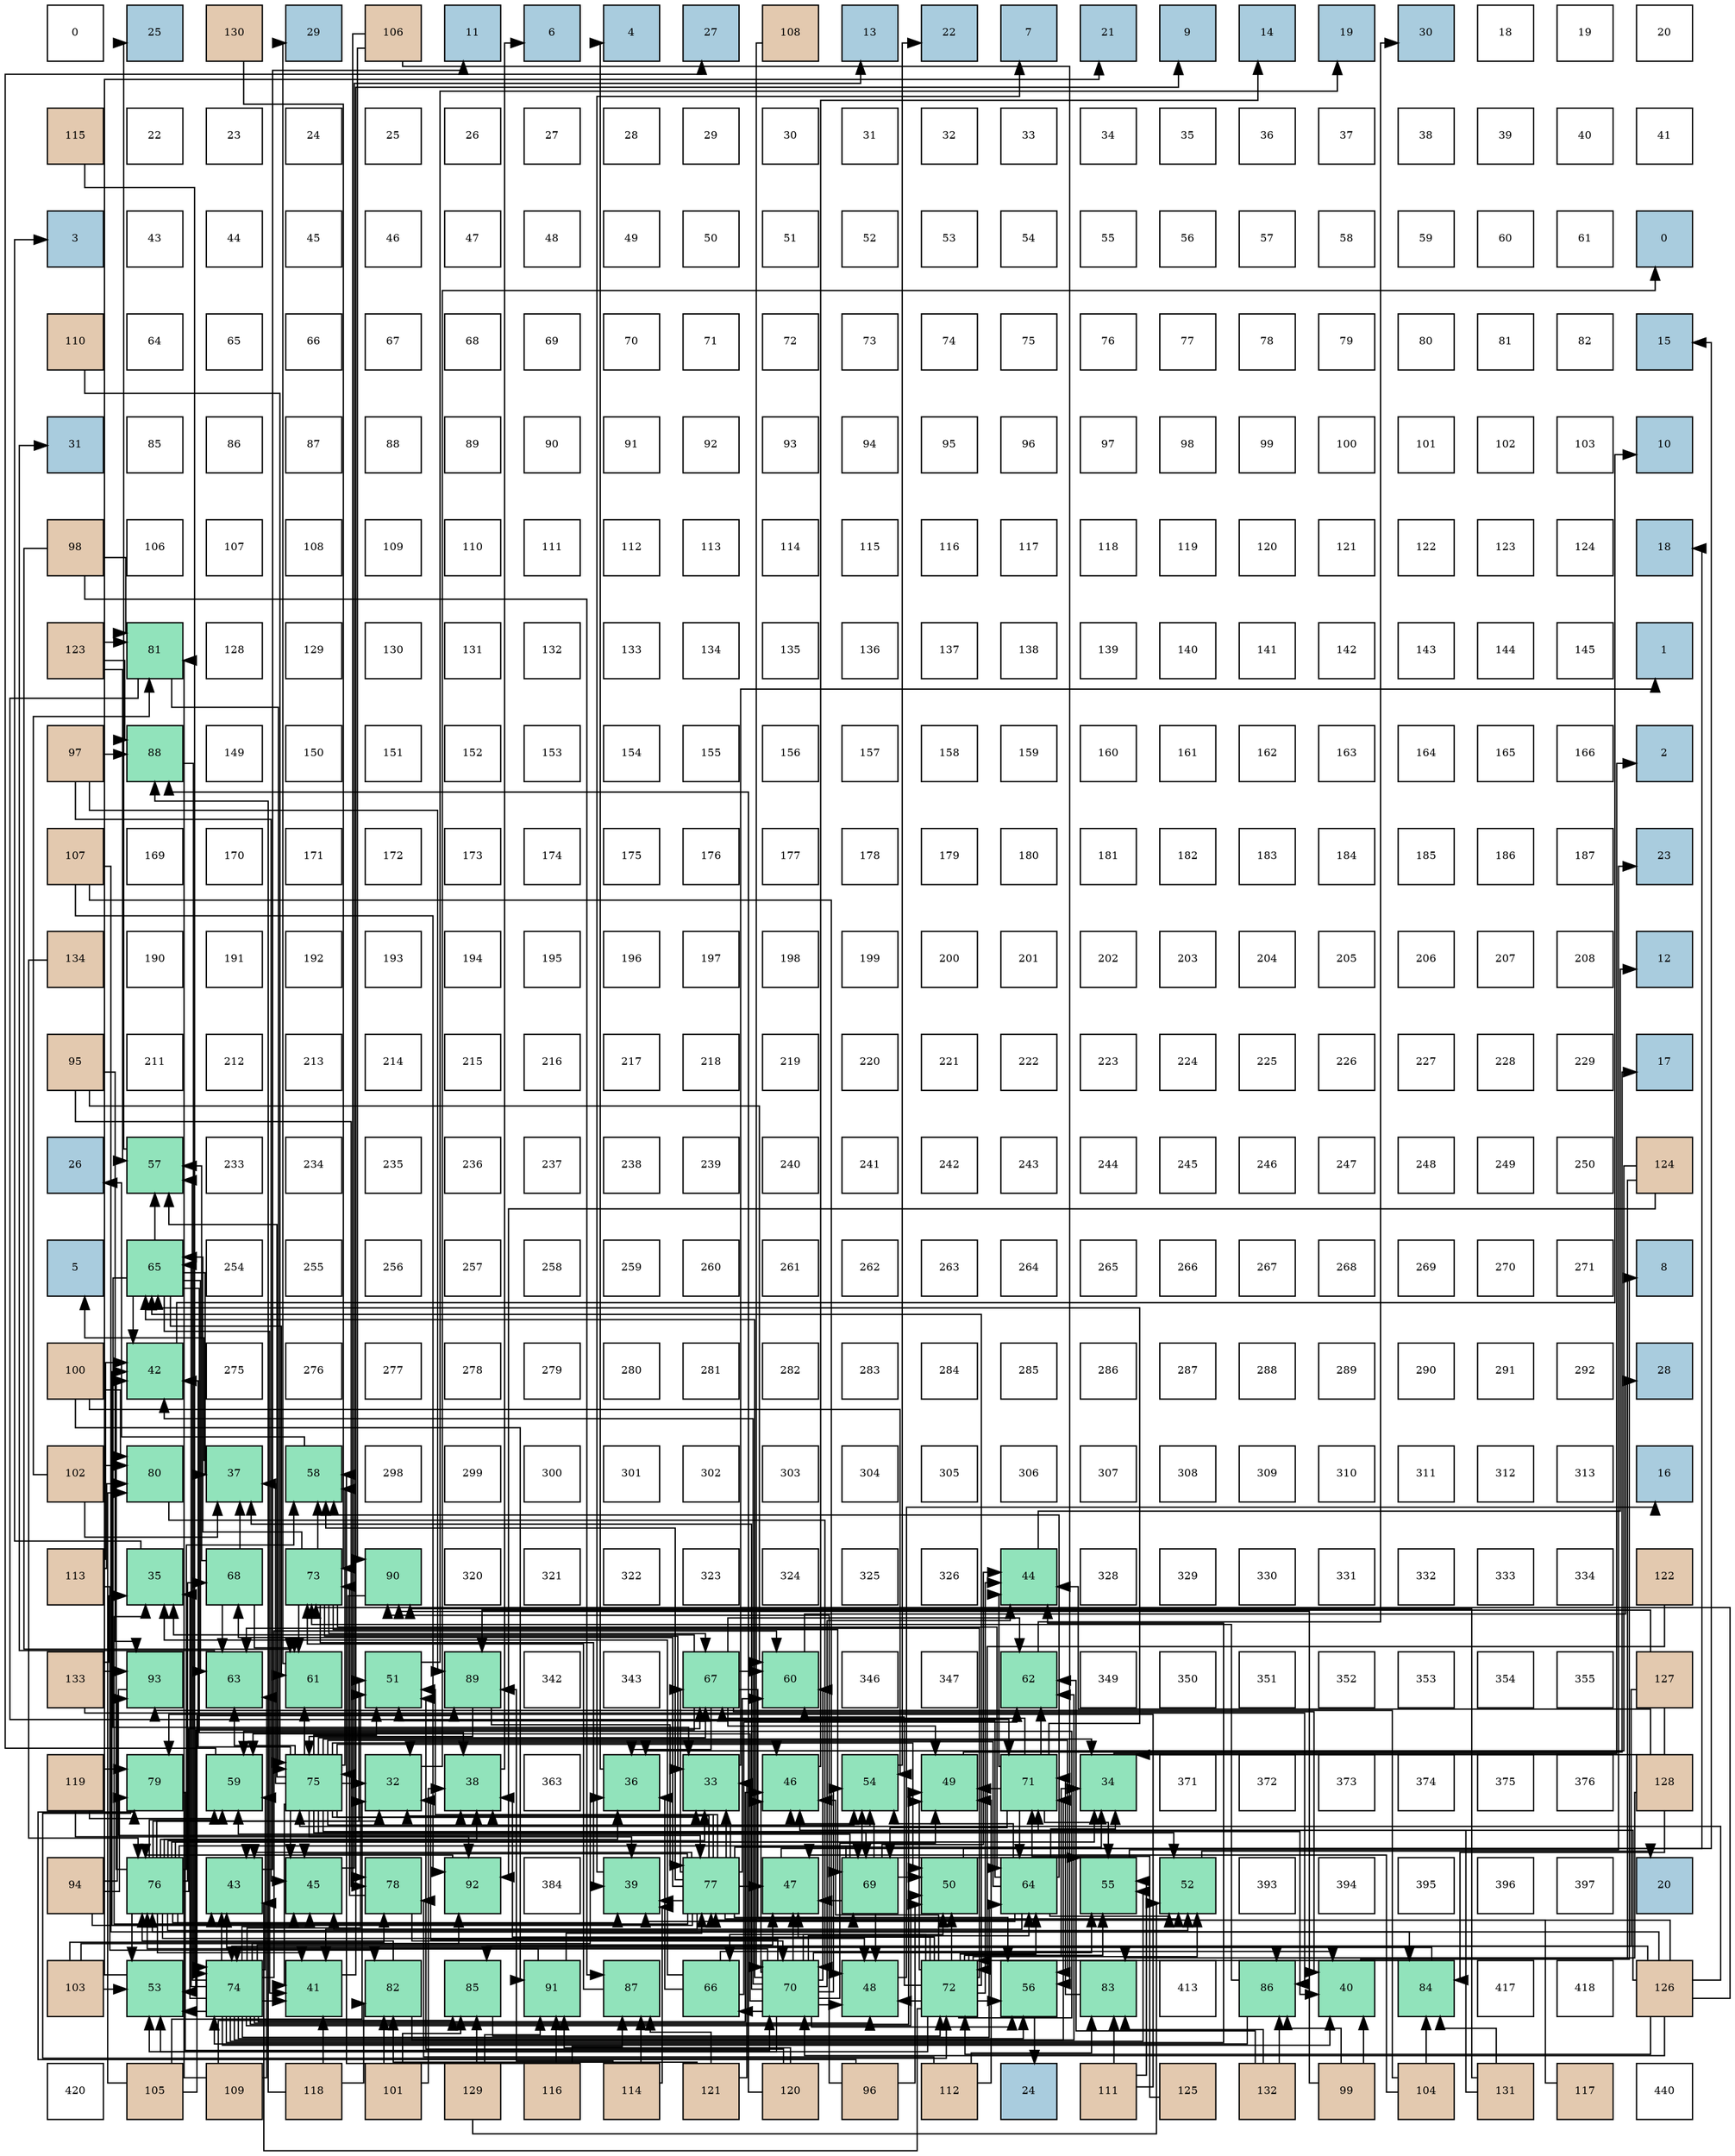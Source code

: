 digraph layout{
 rankdir=TB;
 splines=ortho;
 node [style=filled shape=square fixedsize=true width=0.6];
0[label="0", fontsize=8, fillcolor="#ffffff"];
1[label="25", fontsize=8, fillcolor="#a9ccde"];
2[label="130", fontsize=8, fillcolor="#e3c9af"];
3[label="29", fontsize=8, fillcolor="#a9ccde"];
4[label="106", fontsize=8, fillcolor="#e3c9af"];
5[label="11", fontsize=8, fillcolor="#a9ccde"];
6[label="6", fontsize=8, fillcolor="#a9ccde"];
7[label="4", fontsize=8, fillcolor="#a9ccde"];
8[label="27", fontsize=8, fillcolor="#a9ccde"];
9[label="108", fontsize=8, fillcolor="#e3c9af"];
10[label="13", fontsize=8, fillcolor="#a9ccde"];
11[label="22", fontsize=8, fillcolor="#a9ccde"];
12[label="7", fontsize=8, fillcolor="#a9ccde"];
13[label="21", fontsize=8, fillcolor="#a9ccde"];
14[label="9", fontsize=8, fillcolor="#a9ccde"];
15[label="14", fontsize=8, fillcolor="#a9ccde"];
16[label="19", fontsize=8, fillcolor="#a9ccde"];
17[label="30", fontsize=8, fillcolor="#a9ccde"];
18[label="18", fontsize=8, fillcolor="#ffffff"];
19[label="19", fontsize=8, fillcolor="#ffffff"];
20[label="20", fontsize=8, fillcolor="#ffffff"];
21[label="115", fontsize=8, fillcolor="#e3c9af"];
22[label="22", fontsize=8, fillcolor="#ffffff"];
23[label="23", fontsize=8, fillcolor="#ffffff"];
24[label="24", fontsize=8, fillcolor="#ffffff"];
25[label="25", fontsize=8, fillcolor="#ffffff"];
26[label="26", fontsize=8, fillcolor="#ffffff"];
27[label="27", fontsize=8, fillcolor="#ffffff"];
28[label="28", fontsize=8, fillcolor="#ffffff"];
29[label="29", fontsize=8, fillcolor="#ffffff"];
30[label="30", fontsize=8, fillcolor="#ffffff"];
31[label="31", fontsize=8, fillcolor="#ffffff"];
32[label="32", fontsize=8, fillcolor="#ffffff"];
33[label="33", fontsize=8, fillcolor="#ffffff"];
34[label="34", fontsize=8, fillcolor="#ffffff"];
35[label="35", fontsize=8, fillcolor="#ffffff"];
36[label="36", fontsize=8, fillcolor="#ffffff"];
37[label="37", fontsize=8, fillcolor="#ffffff"];
38[label="38", fontsize=8, fillcolor="#ffffff"];
39[label="39", fontsize=8, fillcolor="#ffffff"];
40[label="40", fontsize=8, fillcolor="#ffffff"];
41[label="41", fontsize=8, fillcolor="#ffffff"];
42[label="3", fontsize=8, fillcolor="#a9ccde"];
43[label="43", fontsize=8, fillcolor="#ffffff"];
44[label="44", fontsize=8, fillcolor="#ffffff"];
45[label="45", fontsize=8, fillcolor="#ffffff"];
46[label="46", fontsize=8, fillcolor="#ffffff"];
47[label="47", fontsize=8, fillcolor="#ffffff"];
48[label="48", fontsize=8, fillcolor="#ffffff"];
49[label="49", fontsize=8, fillcolor="#ffffff"];
50[label="50", fontsize=8, fillcolor="#ffffff"];
51[label="51", fontsize=8, fillcolor="#ffffff"];
52[label="52", fontsize=8, fillcolor="#ffffff"];
53[label="53", fontsize=8, fillcolor="#ffffff"];
54[label="54", fontsize=8, fillcolor="#ffffff"];
55[label="55", fontsize=8, fillcolor="#ffffff"];
56[label="56", fontsize=8, fillcolor="#ffffff"];
57[label="57", fontsize=8, fillcolor="#ffffff"];
58[label="58", fontsize=8, fillcolor="#ffffff"];
59[label="59", fontsize=8, fillcolor="#ffffff"];
60[label="60", fontsize=8, fillcolor="#ffffff"];
61[label="61", fontsize=8, fillcolor="#ffffff"];
62[label="0", fontsize=8, fillcolor="#a9ccde"];
63[label="110", fontsize=8, fillcolor="#e3c9af"];
64[label="64", fontsize=8, fillcolor="#ffffff"];
65[label="65", fontsize=8, fillcolor="#ffffff"];
66[label="66", fontsize=8, fillcolor="#ffffff"];
67[label="67", fontsize=8, fillcolor="#ffffff"];
68[label="68", fontsize=8, fillcolor="#ffffff"];
69[label="69", fontsize=8, fillcolor="#ffffff"];
70[label="70", fontsize=8, fillcolor="#ffffff"];
71[label="71", fontsize=8, fillcolor="#ffffff"];
72[label="72", fontsize=8, fillcolor="#ffffff"];
73[label="73", fontsize=8, fillcolor="#ffffff"];
74[label="74", fontsize=8, fillcolor="#ffffff"];
75[label="75", fontsize=8, fillcolor="#ffffff"];
76[label="76", fontsize=8, fillcolor="#ffffff"];
77[label="77", fontsize=8, fillcolor="#ffffff"];
78[label="78", fontsize=8, fillcolor="#ffffff"];
79[label="79", fontsize=8, fillcolor="#ffffff"];
80[label="80", fontsize=8, fillcolor="#ffffff"];
81[label="81", fontsize=8, fillcolor="#ffffff"];
82[label="82", fontsize=8, fillcolor="#ffffff"];
83[label="15", fontsize=8, fillcolor="#a9ccde"];
84[label="31", fontsize=8, fillcolor="#a9ccde"];
85[label="85", fontsize=8, fillcolor="#ffffff"];
86[label="86", fontsize=8, fillcolor="#ffffff"];
87[label="87", fontsize=8, fillcolor="#ffffff"];
88[label="88", fontsize=8, fillcolor="#ffffff"];
89[label="89", fontsize=8, fillcolor="#ffffff"];
90[label="90", fontsize=8, fillcolor="#ffffff"];
91[label="91", fontsize=8, fillcolor="#ffffff"];
92[label="92", fontsize=8, fillcolor="#ffffff"];
93[label="93", fontsize=8, fillcolor="#ffffff"];
94[label="94", fontsize=8, fillcolor="#ffffff"];
95[label="95", fontsize=8, fillcolor="#ffffff"];
96[label="96", fontsize=8, fillcolor="#ffffff"];
97[label="97", fontsize=8, fillcolor="#ffffff"];
98[label="98", fontsize=8, fillcolor="#ffffff"];
99[label="99", fontsize=8, fillcolor="#ffffff"];
100[label="100", fontsize=8, fillcolor="#ffffff"];
101[label="101", fontsize=8, fillcolor="#ffffff"];
102[label="102", fontsize=8, fillcolor="#ffffff"];
103[label="103", fontsize=8, fillcolor="#ffffff"];
104[label="10", fontsize=8, fillcolor="#a9ccde"];
105[label="98", fontsize=8, fillcolor="#e3c9af"];
106[label="106", fontsize=8, fillcolor="#ffffff"];
107[label="107", fontsize=8, fillcolor="#ffffff"];
108[label="108", fontsize=8, fillcolor="#ffffff"];
109[label="109", fontsize=8, fillcolor="#ffffff"];
110[label="110", fontsize=8, fillcolor="#ffffff"];
111[label="111", fontsize=8, fillcolor="#ffffff"];
112[label="112", fontsize=8, fillcolor="#ffffff"];
113[label="113", fontsize=8, fillcolor="#ffffff"];
114[label="114", fontsize=8, fillcolor="#ffffff"];
115[label="115", fontsize=8, fillcolor="#ffffff"];
116[label="116", fontsize=8, fillcolor="#ffffff"];
117[label="117", fontsize=8, fillcolor="#ffffff"];
118[label="118", fontsize=8, fillcolor="#ffffff"];
119[label="119", fontsize=8, fillcolor="#ffffff"];
120[label="120", fontsize=8, fillcolor="#ffffff"];
121[label="121", fontsize=8, fillcolor="#ffffff"];
122[label="122", fontsize=8, fillcolor="#ffffff"];
123[label="123", fontsize=8, fillcolor="#ffffff"];
124[label="124", fontsize=8, fillcolor="#ffffff"];
125[label="18", fontsize=8, fillcolor="#a9ccde"];
126[label="123", fontsize=8, fillcolor="#e3c9af"];
127[label="81", fontsize=8, fillcolor="#91e3bb"];
128[label="128", fontsize=8, fillcolor="#ffffff"];
129[label="129", fontsize=8, fillcolor="#ffffff"];
130[label="130", fontsize=8, fillcolor="#ffffff"];
131[label="131", fontsize=8, fillcolor="#ffffff"];
132[label="132", fontsize=8, fillcolor="#ffffff"];
133[label="133", fontsize=8, fillcolor="#ffffff"];
134[label="134", fontsize=8, fillcolor="#ffffff"];
135[label="135", fontsize=8, fillcolor="#ffffff"];
136[label="136", fontsize=8, fillcolor="#ffffff"];
137[label="137", fontsize=8, fillcolor="#ffffff"];
138[label="138", fontsize=8, fillcolor="#ffffff"];
139[label="139", fontsize=8, fillcolor="#ffffff"];
140[label="140", fontsize=8, fillcolor="#ffffff"];
141[label="141", fontsize=8, fillcolor="#ffffff"];
142[label="142", fontsize=8, fillcolor="#ffffff"];
143[label="143", fontsize=8, fillcolor="#ffffff"];
144[label="144", fontsize=8, fillcolor="#ffffff"];
145[label="145", fontsize=8, fillcolor="#ffffff"];
146[label="1", fontsize=8, fillcolor="#a9ccde"];
147[label="97", fontsize=8, fillcolor="#e3c9af"];
148[label="88", fontsize=8, fillcolor="#91e3bb"];
149[label="149", fontsize=8, fillcolor="#ffffff"];
150[label="150", fontsize=8, fillcolor="#ffffff"];
151[label="151", fontsize=8, fillcolor="#ffffff"];
152[label="152", fontsize=8, fillcolor="#ffffff"];
153[label="153", fontsize=8, fillcolor="#ffffff"];
154[label="154", fontsize=8, fillcolor="#ffffff"];
155[label="155", fontsize=8, fillcolor="#ffffff"];
156[label="156", fontsize=8, fillcolor="#ffffff"];
157[label="157", fontsize=8, fillcolor="#ffffff"];
158[label="158", fontsize=8, fillcolor="#ffffff"];
159[label="159", fontsize=8, fillcolor="#ffffff"];
160[label="160", fontsize=8, fillcolor="#ffffff"];
161[label="161", fontsize=8, fillcolor="#ffffff"];
162[label="162", fontsize=8, fillcolor="#ffffff"];
163[label="163", fontsize=8, fillcolor="#ffffff"];
164[label="164", fontsize=8, fillcolor="#ffffff"];
165[label="165", fontsize=8, fillcolor="#ffffff"];
166[label="166", fontsize=8, fillcolor="#ffffff"];
167[label="2", fontsize=8, fillcolor="#a9ccde"];
168[label="107", fontsize=8, fillcolor="#e3c9af"];
169[label="169", fontsize=8, fillcolor="#ffffff"];
170[label="170", fontsize=8, fillcolor="#ffffff"];
171[label="171", fontsize=8, fillcolor="#ffffff"];
172[label="172", fontsize=8, fillcolor="#ffffff"];
173[label="173", fontsize=8, fillcolor="#ffffff"];
174[label="174", fontsize=8, fillcolor="#ffffff"];
175[label="175", fontsize=8, fillcolor="#ffffff"];
176[label="176", fontsize=8, fillcolor="#ffffff"];
177[label="177", fontsize=8, fillcolor="#ffffff"];
178[label="178", fontsize=8, fillcolor="#ffffff"];
179[label="179", fontsize=8, fillcolor="#ffffff"];
180[label="180", fontsize=8, fillcolor="#ffffff"];
181[label="181", fontsize=8, fillcolor="#ffffff"];
182[label="182", fontsize=8, fillcolor="#ffffff"];
183[label="183", fontsize=8, fillcolor="#ffffff"];
184[label="184", fontsize=8, fillcolor="#ffffff"];
185[label="185", fontsize=8, fillcolor="#ffffff"];
186[label="186", fontsize=8, fillcolor="#ffffff"];
187[label="187", fontsize=8, fillcolor="#ffffff"];
188[label="23", fontsize=8, fillcolor="#a9ccde"];
189[label="134", fontsize=8, fillcolor="#e3c9af"];
190[label="190", fontsize=8, fillcolor="#ffffff"];
191[label="191", fontsize=8, fillcolor="#ffffff"];
192[label="192", fontsize=8, fillcolor="#ffffff"];
193[label="193", fontsize=8, fillcolor="#ffffff"];
194[label="194", fontsize=8, fillcolor="#ffffff"];
195[label="195", fontsize=8, fillcolor="#ffffff"];
196[label="196", fontsize=8, fillcolor="#ffffff"];
197[label="197", fontsize=8, fillcolor="#ffffff"];
198[label="198", fontsize=8, fillcolor="#ffffff"];
199[label="199", fontsize=8, fillcolor="#ffffff"];
200[label="200", fontsize=8, fillcolor="#ffffff"];
201[label="201", fontsize=8, fillcolor="#ffffff"];
202[label="202", fontsize=8, fillcolor="#ffffff"];
203[label="203", fontsize=8, fillcolor="#ffffff"];
204[label="204", fontsize=8, fillcolor="#ffffff"];
205[label="205", fontsize=8, fillcolor="#ffffff"];
206[label="206", fontsize=8, fillcolor="#ffffff"];
207[label="207", fontsize=8, fillcolor="#ffffff"];
208[label="208", fontsize=8, fillcolor="#ffffff"];
209[label="12", fontsize=8, fillcolor="#a9ccde"];
210[label="95", fontsize=8, fillcolor="#e3c9af"];
211[label="211", fontsize=8, fillcolor="#ffffff"];
212[label="212", fontsize=8, fillcolor="#ffffff"];
213[label="213", fontsize=8, fillcolor="#ffffff"];
214[label="214", fontsize=8, fillcolor="#ffffff"];
215[label="215", fontsize=8, fillcolor="#ffffff"];
216[label="216", fontsize=8, fillcolor="#ffffff"];
217[label="217", fontsize=8, fillcolor="#ffffff"];
218[label="218", fontsize=8, fillcolor="#ffffff"];
219[label="219", fontsize=8, fillcolor="#ffffff"];
220[label="220", fontsize=8, fillcolor="#ffffff"];
221[label="221", fontsize=8, fillcolor="#ffffff"];
222[label="222", fontsize=8, fillcolor="#ffffff"];
223[label="223", fontsize=8, fillcolor="#ffffff"];
224[label="224", fontsize=8, fillcolor="#ffffff"];
225[label="225", fontsize=8, fillcolor="#ffffff"];
226[label="226", fontsize=8, fillcolor="#ffffff"];
227[label="227", fontsize=8, fillcolor="#ffffff"];
228[label="228", fontsize=8, fillcolor="#ffffff"];
229[label="229", fontsize=8, fillcolor="#ffffff"];
230[label="17", fontsize=8, fillcolor="#a9ccde"];
231[label="26", fontsize=8, fillcolor="#a9ccde"];
232[label="57", fontsize=8, fillcolor="#91e3bb"];
233[label="233", fontsize=8, fillcolor="#ffffff"];
234[label="234", fontsize=8, fillcolor="#ffffff"];
235[label="235", fontsize=8, fillcolor="#ffffff"];
236[label="236", fontsize=8, fillcolor="#ffffff"];
237[label="237", fontsize=8, fillcolor="#ffffff"];
238[label="238", fontsize=8, fillcolor="#ffffff"];
239[label="239", fontsize=8, fillcolor="#ffffff"];
240[label="240", fontsize=8, fillcolor="#ffffff"];
241[label="241", fontsize=8, fillcolor="#ffffff"];
242[label="242", fontsize=8, fillcolor="#ffffff"];
243[label="243", fontsize=8, fillcolor="#ffffff"];
244[label="244", fontsize=8, fillcolor="#ffffff"];
245[label="245", fontsize=8, fillcolor="#ffffff"];
246[label="246", fontsize=8, fillcolor="#ffffff"];
247[label="247", fontsize=8, fillcolor="#ffffff"];
248[label="248", fontsize=8, fillcolor="#ffffff"];
249[label="249", fontsize=8, fillcolor="#ffffff"];
250[label="250", fontsize=8, fillcolor="#ffffff"];
251[label="124", fontsize=8, fillcolor="#e3c9af"];
252[label="5", fontsize=8, fillcolor="#a9ccde"];
253[label="65", fontsize=8, fillcolor="#91e3bb"];
254[label="254", fontsize=8, fillcolor="#ffffff"];
255[label="255", fontsize=8, fillcolor="#ffffff"];
256[label="256", fontsize=8, fillcolor="#ffffff"];
257[label="257", fontsize=8, fillcolor="#ffffff"];
258[label="258", fontsize=8, fillcolor="#ffffff"];
259[label="259", fontsize=8, fillcolor="#ffffff"];
260[label="260", fontsize=8, fillcolor="#ffffff"];
261[label="261", fontsize=8, fillcolor="#ffffff"];
262[label="262", fontsize=8, fillcolor="#ffffff"];
263[label="263", fontsize=8, fillcolor="#ffffff"];
264[label="264", fontsize=8, fillcolor="#ffffff"];
265[label="265", fontsize=8, fillcolor="#ffffff"];
266[label="266", fontsize=8, fillcolor="#ffffff"];
267[label="267", fontsize=8, fillcolor="#ffffff"];
268[label="268", fontsize=8, fillcolor="#ffffff"];
269[label="269", fontsize=8, fillcolor="#ffffff"];
270[label="270", fontsize=8, fillcolor="#ffffff"];
271[label="271", fontsize=8, fillcolor="#ffffff"];
272[label="8", fontsize=8, fillcolor="#a9ccde"];
273[label="100", fontsize=8, fillcolor="#e3c9af"];
274[label="42", fontsize=8, fillcolor="#91e3bb"];
275[label="275", fontsize=8, fillcolor="#ffffff"];
276[label="276", fontsize=8, fillcolor="#ffffff"];
277[label="277", fontsize=8, fillcolor="#ffffff"];
278[label="278", fontsize=8, fillcolor="#ffffff"];
279[label="279", fontsize=8, fillcolor="#ffffff"];
280[label="280", fontsize=8, fillcolor="#ffffff"];
281[label="281", fontsize=8, fillcolor="#ffffff"];
282[label="282", fontsize=8, fillcolor="#ffffff"];
283[label="283", fontsize=8, fillcolor="#ffffff"];
284[label="284", fontsize=8, fillcolor="#ffffff"];
285[label="285", fontsize=8, fillcolor="#ffffff"];
286[label="286", fontsize=8, fillcolor="#ffffff"];
287[label="287", fontsize=8, fillcolor="#ffffff"];
288[label="288", fontsize=8, fillcolor="#ffffff"];
289[label="289", fontsize=8, fillcolor="#ffffff"];
290[label="290", fontsize=8, fillcolor="#ffffff"];
291[label="291", fontsize=8, fillcolor="#ffffff"];
292[label="292", fontsize=8, fillcolor="#ffffff"];
293[label="28", fontsize=8, fillcolor="#a9ccde"];
294[label="102", fontsize=8, fillcolor="#e3c9af"];
295[label="80", fontsize=8, fillcolor="#91e3bb"];
296[label="37", fontsize=8, fillcolor="#91e3bb"];
297[label="58", fontsize=8, fillcolor="#91e3bb"];
298[label="298", fontsize=8, fillcolor="#ffffff"];
299[label="299", fontsize=8, fillcolor="#ffffff"];
300[label="300", fontsize=8, fillcolor="#ffffff"];
301[label="301", fontsize=8, fillcolor="#ffffff"];
302[label="302", fontsize=8, fillcolor="#ffffff"];
303[label="303", fontsize=8, fillcolor="#ffffff"];
304[label="304", fontsize=8, fillcolor="#ffffff"];
305[label="305", fontsize=8, fillcolor="#ffffff"];
306[label="306", fontsize=8, fillcolor="#ffffff"];
307[label="307", fontsize=8, fillcolor="#ffffff"];
308[label="308", fontsize=8, fillcolor="#ffffff"];
309[label="309", fontsize=8, fillcolor="#ffffff"];
310[label="310", fontsize=8, fillcolor="#ffffff"];
311[label="311", fontsize=8, fillcolor="#ffffff"];
312[label="312", fontsize=8, fillcolor="#ffffff"];
313[label="313", fontsize=8, fillcolor="#ffffff"];
314[label="16", fontsize=8, fillcolor="#a9ccde"];
315[label="113", fontsize=8, fillcolor="#e3c9af"];
316[label="35", fontsize=8, fillcolor="#91e3bb"];
317[label="68", fontsize=8, fillcolor="#91e3bb"];
318[label="73", fontsize=8, fillcolor="#91e3bb"];
319[label="90", fontsize=8, fillcolor="#91e3bb"];
320[label="320", fontsize=8, fillcolor="#ffffff"];
321[label="321", fontsize=8, fillcolor="#ffffff"];
322[label="322", fontsize=8, fillcolor="#ffffff"];
323[label="323", fontsize=8, fillcolor="#ffffff"];
324[label="324", fontsize=8, fillcolor="#ffffff"];
325[label="325", fontsize=8, fillcolor="#ffffff"];
326[label="326", fontsize=8, fillcolor="#ffffff"];
327[label="44", fontsize=8, fillcolor="#91e3bb"];
328[label="328", fontsize=8, fillcolor="#ffffff"];
329[label="329", fontsize=8, fillcolor="#ffffff"];
330[label="330", fontsize=8, fillcolor="#ffffff"];
331[label="331", fontsize=8, fillcolor="#ffffff"];
332[label="332", fontsize=8, fillcolor="#ffffff"];
333[label="333", fontsize=8, fillcolor="#ffffff"];
334[label="334", fontsize=8, fillcolor="#ffffff"];
335[label="122", fontsize=8, fillcolor="#e3c9af"];
336[label="133", fontsize=8, fillcolor="#e3c9af"];
337[label="93", fontsize=8, fillcolor="#91e3bb"];
338[label="63", fontsize=8, fillcolor="#91e3bb"];
339[label="61", fontsize=8, fillcolor="#91e3bb"];
340[label="51", fontsize=8, fillcolor="#91e3bb"];
341[label="89", fontsize=8, fillcolor="#91e3bb"];
342[label="342", fontsize=8, fillcolor="#ffffff"];
343[label="343", fontsize=8, fillcolor="#ffffff"];
344[label="67", fontsize=8, fillcolor="#91e3bb"];
345[label="60", fontsize=8, fillcolor="#91e3bb"];
346[label="346", fontsize=8, fillcolor="#ffffff"];
347[label="347", fontsize=8, fillcolor="#ffffff"];
348[label="62", fontsize=8, fillcolor="#91e3bb"];
349[label="349", fontsize=8, fillcolor="#ffffff"];
350[label="350", fontsize=8, fillcolor="#ffffff"];
351[label="351", fontsize=8, fillcolor="#ffffff"];
352[label="352", fontsize=8, fillcolor="#ffffff"];
353[label="353", fontsize=8, fillcolor="#ffffff"];
354[label="354", fontsize=8, fillcolor="#ffffff"];
355[label="355", fontsize=8, fillcolor="#ffffff"];
356[label="127", fontsize=8, fillcolor="#e3c9af"];
357[label="119", fontsize=8, fillcolor="#e3c9af"];
358[label="79", fontsize=8, fillcolor="#91e3bb"];
359[label="59", fontsize=8, fillcolor="#91e3bb"];
360[label="75", fontsize=8, fillcolor="#91e3bb"];
361[label="32", fontsize=8, fillcolor="#91e3bb"];
362[label="38", fontsize=8, fillcolor="#91e3bb"];
363[label="363", fontsize=8, fillcolor="#ffffff"];
364[label="36", fontsize=8, fillcolor="#91e3bb"];
365[label="33", fontsize=8, fillcolor="#91e3bb"];
366[label="46", fontsize=8, fillcolor="#91e3bb"];
367[label="54", fontsize=8, fillcolor="#91e3bb"];
368[label="49", fontsize=8, fillcolor="#91e3bb"];
369[label="71", fontsize=8, fillcolor="#91e3bb"];
370[label="34", fontsize=8, fillcolor="#91e3bb"];
371[label="371", fontsize=8, fillcolor="#ffffff"];
372[label="372", fontsize=8, fillcolor="#ffffff"];
373[label="373", fontsize=8, fillcolor="#ffffff"];
374[label="374", fontsize=8, fillcolor="#ffffff"];
375[label="375", fontsize=8, fillcolor="#ffffff"];
376[label="376", fontsize=8, fillcolor="#ffffff"];
377[label="128", fontsize=8, fillcolor="#e3c9af"];
378[label="94", fontsize=8, fillcolor="#e3c9af"];
379[label="76", fontsize=8, fillcolor="#91e3bb"];
380[label="43", fontsize=8, fillcolor="#91e3bb"];
381[label="45", fontsize=8, fillcolor="#91e3bb"];
382[label="78", fontsize=8, fillcolor="#91e3bb"];
383[label="92", fontsize=8, fillcolor="#91e3bb"];
384[label="384", fontsize=8, fillcolor="#ffffff"];
385[label="39", fontsize=8, fillcolor="#91e3bb"];
386[label="77", fontsize=8, fillcolor="#91e3bb"];
387[label="47", fontsize=8, fillcolor="#91e3bb"];
388[label="69", fontsize=8, fillcolor="#91e3bb"];
389[label="50", fontsize=8, fillcolor="#91e3bb"];
390[label="64", fontsize=8, fillcolor="#91e3bb"];
391[label="55", fontsize=8, fillcolor="#91e3bb"];
392[label="52", fontsize=8, fillcolor="#91e3bb"];
393[label="393", fontsize=8, fillcolor="#ffffff"];
394[label="394", fontsize=8, fillcolor="#ffffff"];
395[label="395", fontsize=8, fillcolor="#ffffff"];
396[label="396", fontsize=8, fillcolor="#ffffff"];
397[label="397", fontsize=8, fillcolor="#ffffff"];
398[label="20", fontsize=8, fillcolor="#a9ccde"];
399[label="103", fontsize=8, fillcolor="#e3c9af"];
400[label="53", fontsize=8, fillcolor="#91e3bb"];
401[label="74", fontsize=8, fillcolor="#91e3bb"];
402[label="41", fontsize=8, fillcolor="#91e3bb"];
403[label="82", fontsize=8, fillcolor="#91e3bb"];
404[label="85", fontsize=8, fillcolor="#91e3bb"];
405[label="91", fontsize=8, fillcolor="#91e3bb"];
406[label="87", fontsize=8, fillcolor="#91e3bb"];
407[label="66", fontsize=8, fillcolor="#91e3bb"];
408[label="70", fontsize=8, fillcolor="#91e3bb"];
409[label="48", fontsize=8, fillcolor="#91e3bb"];
410[label="72", fontsize=8, fillcolor="#91e3bb"];
411[label="56", fontsize=8, fillcolor="#91e3bb"];
412[label="83", fontsize=8, fillcolor="#91e3bb"];
413[label="413", fontsize=8, fillcolor="#ffffff"];
414[label="86", fontsize=8, fillcolor="#91e3bb"];
415[label="40", fontsize=8, fillcolor="#91e3bb"];
416[label="84", fontsize=8, fillcolor="#91e3bb"];
417[label="417", fontsize=8, fillcolor="#ffffff"];
418[label="418", fontsize=8, fillcolor="#ffffff"];
419[label="126", fontsize=8, fillcolor="#e3c9af"];
420[label="420", fontsize=8, fillcolor="#ffffff"];
421[label="105", fontsize=8, fillcolor="#e3c9af"];
422[label="109", fontsize=8, fillcolor="#e3c9af"];
423[label="118", fontsize=8, fillcolor="#e3c9af"];
424[label="101", fontsize=8, fillcolor="#e3c9af"];
425[label="129", fontsize=8, fillcolor="#e3c9af"];
426[label="116", fontsize=8, fillcolor="#e3c9af"];
427[label="114", fontsize=8, fillcolor="#e3c9af"];
428[label="121", fontsize=8, fillcolor="#e3c9af"];
429[label="120", fontsize=8, fillcolor="#e3c9af"];
430[label="96", fontsize=8, fillcolor="#e3c9af"];
431[label="112", fontsize=8, fillcolor="#e3c9af"];
432[label="24", fontsize=8, fillcolor="#a9ccde"];
433[label="111", fontsize=8, fillcolor="#e3c9af"];
434[label="125", fontsize=8, fillcolor="#e3c9af"];
435[label="132", fontsize=8, fillcolor="#e3c9af"];
436[label="99", fontsize=8, fillcolor="#e3c9af"];
437[label="104", fontsize=8, fillcolor="#e3c9af"];
438[label="131", fontsize=8, fillcolor="#e3c9af"];
439[label="117", fontsize=8, fillcolor="#e3c9af"];
440[label="440", fontsize=8, fillcolor="#ffffff"];
edge [constraint=false, style=vis];361 -> 62;
365 -> 146;
370 -> 167;
316 -> 42;
364 -> 7;
296 -> 252;
362 -> 6;
385 -> 12;
415 -> 272;
402 -> 14;
274 -> 104;
380 -> 5;
327 -> 209;
381 -> 10;
366 -> 15;
387 -> 83;
409 -> 314;
368 -> 230;
389 -> 125;
340 -> 16;
392 -> 398;
400 -> 13;
367 -> 11;
391 -> 188;
411 -> 432;
232 -> 1;
297 -> 231;
359 -> 8;
345 -> 293;
339 -> 3;
348 -> 17;
338 -> 84;
390 -> 361;
390 -> 370;
390 -> 385;
390 -> 381;
390 -> 340;
390 -> 392;
390 -> 367;
390 -> 297;
253 -> 365;
253 -> 296;
253 -> 362;
253 -> 402;
253 -> 274;
253 -> 232;
253 -> 339;
253 -> 338;
407 -> 316;
407 -> 364;
407 -> 415;
407 -> 348;
344 -> 316;
344 -> 364;
344 -> 415;
344 -> 368;
344 -> 400;
344 -> 411;
344 -> 345;
344 -> 348;
317 -> 296;
317 -> 232;
317 -> 339;
317 -> 338;
388 -> 380;
388 -> 327;
388 -> 366;
388 -> 387;
388 -> 409;
388 -> 389;
388 -> 391;
388 -> 359;
408 -> 361;
408 -> 296;
408 -> 274;
408 -> 380;
408 -> 327;
408 -> 366;
408 -> 387;
408 -> 409;
408 -> 368;
408 -> 389;
408 -> 400;
408 -> 367;
408 -> 391;
408 -> 411;
408 -> 359;
408 -> 345;
408 -> 390;
408 -> 253;
408 -> 407;
369 -> 327;
369 -> 368;
369 -> 391;
369 -> 348;
369 -> 390;
369 -> 253;
369 -> 344;
369 -> 388;
410 -> 370;
410 -> 362;
410 -> 380;
410 -> 327;
410 -> 366;
410 -> 387;
410 -> 409;
410 -> 368;
410 -> 389;
410 -> 392;
410 -> 400;
410 -> 391;
410 -> 411;
410 -> 359;
410 -> 345;
410 -> 338;
410 -> 390;
410 -> 253;
410 -> 407;
318 -> 365;
318 -> 385;
318 -> 297;
318 -> 339;
318 -> 390;
318 -> 253;
318 -> 344;
318 -> 388;
401 -> 316;
401 -> 364;
401 -> 415;
401 -> 402;
401 -> 380;
401 -> 327;
401 -> 381;
401 -> 366;
401 -> 387;
401 -> 409;
401 -> 368;
401 -> 389;
401 -> 340;
401 -> 400;
401 -> 391;
401 -> 411;
401 -> 232;
401 -> 359;
401 -> 345;
401 -> 348;
401 -> 390;
401 -> 253;
360 -> 361;
360 -> 365;
360 -> 370;
360 -> 296;
360 -> 362;
360 -> 385;
360 -> 415;
360 -> 402;
360 -> 274;
360 -> 381;
360 -> 366;
360 -> 389;
360 -> 340;
360 -> 392;
360 -> 367;
360 -> 411;
360 -> 232;
360 -> 297;
360 -> 339;
360 -> 338;
360 -> 344;
360 -> 388;
379 -> 361;
379 -> 365;
379 -> 370;
379 -> 364;
379 -> 362;
379 -> 385;
379 -> 402;
379 -> 274;
379 -> 381;
379 -> 409;
379 -> 340;
379 -> 392;
379 -> 400;
379 -> 367;
379 -> 297;
379 -> 359;
379 -> 344;
379 -> 317;
379 -> 388;
386 -> 361;
386 -> 365;
386 -> 370;
386 -> 316;
386 -> 362;
386 -> 385;
386 -> 402;
386 -> 274;
386 -> 380;
386 -> 381;
386 -> 387;
386 -> 340;
386 -> 392;
386 -> 367;
386 -> 297;
386 -> 345;
386 -> 344;
386 -> 317;
386 -> 388;
382 -> 408;
382 -> 318;
358 -> 408;
358 -> 410;
295 -> 408;
127 -> 369;
127 -> 360;
403 -> 369;
403 -> 379;
412 -> 369;
416 -> 410;
416 -> 401;
404 -> 410;
414 -> 318;
414 -> 401;
406 -> 318;
148 -> 401;
341 -> 360;
341 -> 386;
319 -> 360;
405 -> 379;
405 -> 386;
383 -> 379;
337 -> 386;
378 -> 380;
378 -> 358;
378 -> 337;
210 -> 345;
210 -> 382;
210 -> 337;
430 -> 389;
430 -> 358;
430 -> 319;
147 -> 381;
147 -> 148;
147 -> 341;
105 -> 339;
105 -> 127;
105 -> 406;
436 -> 415;
436 -> 414;
436 -> 319;
273 -> 367;
273 -> 295;
273 -> 405;
424 -> 362;
424 -> 403;
424 -> 404;
294 -> 296;
294 -> 295;
294 -> 127;
399 -> 400;
399 -> 382;
399 -> 383;
437 -> 387;
437 -> 416;
437 -> 337;
421 -> 361;
421 -> 295;
421 -> 341;
4 -> 411;
4 -> 382;
4 -> 319;
168 -> 409;
168 -> 416;
168 -> 383;
9 -> 408;
422 -> 338;
422 -> 127;
422 -> 404;
63 -> 360;
433 -> 391;
433 -> 358;
433 -> 412;
431 -> 368;
431 -> 382;
431 -> 412;
315 -> 274;
315 -> 295;
315 -> 403;
427 -> 385;
427 -> 406;
427 -> 341;
21 -> 401;
426 -> 297;
426 -> 406;
426 -> 405;
439 -> 386;
423 -> 402;
423 -> 403;
423 -> 148;
357 -> 359;
357 -> 358;
357 -> 383;
429 -> 340;
429 -> 148;
429 -> 405;
428 -> 365;
428 -> 403;
428 -> 406;
335 -> 410;
126 -> 232;
126 -> 127;
126 -> 148;
251 -> 364;
251 -> 414;
251 -> 383;
434 -> 369;
419 -> 408;
419 -> 369;
419 -> 410;
419 -> 318;
419 -> 401;
419 -> 360;
419 -> 379;
419 -> 386;
356 -> 370;
356 -> 404;
356 -> 341;
377 -> 327;
377 -> 412;
377 -> 416;
425 -> 392;
425 -> 404;
425 -> 405;
2 -> 318;
438 -> 366;
438 -> 416;
438 -> 319;
435 -> 348;
435 -> 412;
435 -> 414;
336 -> 316;
336 -> 414;
336 -> 337;
189 -> 379;
edge [constraint=true, style=invis];
0 -> 21 -> 42 -> 63 -> 84 -> 105 -> 126 -> 147 -> 168 -> 189 -> 210 -> 231 -> 252 -> 273 -> 294 -> 315 -> 336 -> 357 -> 378 -> 399 -> 420;
1 -> 22 -> 43 -> 64 -> 85 -> 106 -> 127 -> 148 -> 169 -> 190 -> 211 -> 232 -> 253 -> 274 -> 295 -> 316 -> 337 -> 358 -> 379 -> 400 -> 421;
2 -> 23 -> 44 -> 65 -> 86 -> 107 -> 128 -> 149 -> 170 -> 191 -> 212 -> 233 -> 254 -> 275 -> 296 -> 317 -> 338 -> 359 -> 380 -> 401 -> 422;
3 -> 24 -> 45 -> 66 -> 87 -> 108 -> 129 -> 150 -> 171 -> 192 -> 213 -> 234 -> 255 -> 276 -> 297 -> 318 -> 339 -> 360 -> 381 -> 402 -> 423;
4 -> 25 -> 46 -> 67 -> 88 -> 109 -> 130 -> 151 -> 172 -> 193 -> 214 -> 235 -> 256 -> 277 -> 298 -> 319 -> 340 -> 361 -> 382 -> 403 -> 424;
5 -> 26 -> 47 -> 68 -> 89 -> 110 -> 131 -> 152 -> 173 -> 194 -> 215 -> 236 -> 257 -> 278 -> 299 -> 320 -> 341 -> 362 -> 383 -> 404 -> 425;
6 -> 27 -> 48 -> 69 -> 90 -> 111 -> 132 -> 153 -> 174 -> 195 -> 216 -> 237 -> 258 -> 279 -> 300 -> 321 -> 342 -> 363 -> 384 -> 405 -> 426;
7 -> 28 -> 49 -> 70 -> 91 -> 112 -> 133 -> 154 -> 175 -> 196 -> 217 -> 238 -> 259 -> 280 -> 301 -> 322 -> 343 -> 364 -> 385 -> 406 -> 427;
8 -> 29 -> 50 -> 71 -> 92 -> 113 -> 134 -> 155 -> 176 -> 197 -> 218 -> 239 -> 260 -> 281 -> 302 -> 323 -> 344 -> 365 -> 386 -> 407 -> 428;
9 -> 30 -> 51 -> 72 -> 93 -> 114 -> 135 -> 156 -> 177 -> 198 -> 219 -> 240 -> 261 -> 282 -> 303 -> 324 -> 345 -> 366 -> 387 -> 408 -> 429;
10 -> 31 -> 52 -> 73 -> 94 -> 115 -> 136 -> 157 -> 178 -> 199 -> 220 -> 241 -> 262 -> 283 -> 304 -> 325 -> 346 -> 367 -> 388 -> 409 -> 430;
11 -> 32 -> 53 -> 74 -> 95 -> 116 -> 137 -> 158 -> 179 -> 200 -> 221 -> 242 -> 263 -> 284 -> 305 -> 326 -> 347 -> 368 -> 389 -> 410 -> 431;
12 -> 33 -> 54 -> 75 -> 96 -> 117 -> 138 -> 159 -> 180 -> 201 -> 222 -> 243 -> 264 -> 285 -> 306 -> 327 -> 348 -> 369 -> 390 -> 411 -> 432;
13 -> 34 -> 55 -> 76 -> 97 -> 118 -> 139 -> 160 -> 181 -> 202 -> 223 -> 244 -> 265 -> 286 -> 307 -> 328 -> 349 -> 370 -> 391 -> 412 -> 433;
14 -> 35 -> 56 -> 77 -> 98 -> 119 -> 140 -> 161 -> 182 -> 203 -> 224 -> 245 -> 266 -> 287 -> 308 -> 329 -> 350 -> 371 -> 392 -> 413 -> 434;
15 -> 36 -> 57 -> 78 -> 99 -> 120 -> 141 -> 162 -> 183 -> 204 -> 225 -> 246 -> 267 -> 288 -> 309 -> 330 -> 351 -> 372 -> 393 -> 414 -> 435;
16 -> 37 -> 58 -> 79 -> 100 -> 121 -> 142 -> 163 -> 184 -> 205 -> 226 -> 247 -> 268 -> 289 -> 310 -> 331 -> 352 -> 373 -> 394 -> 415 -> 436;
17 -> 38 -> 59 -> 80 -> 101 -> 122 -> 143 -> 164 -> 185 -> 206 -> 227 -> 248 -> 269 -> 290 -> 311 -> 332 -> 353 -> 374 -> 395 -> 416 -> 437;
18 -> 39 -> 60 -> 81 -> 102 -> 123 -> 144 -> 165 -> 186 -> 207 -> 228 -> 249 -> 270 -> 291 -> 312 -> 333 -> 354 -> 375 -> 396 -> 417 -> 438;
19 -> 40 -> 61 -> 82 -> 103 -> 124 -> 145 -> 166 -> 187 -> 208 -> 229 -> 250 -> 271 -> 292 -> 313 -> 334 -> 355 -> 376 -> 397 -> 418 -> 439;
20 -> 41 -> 62 -> 83 -> 104 -> 125 -> 146 -> 167 -> 188 -> 209 -> 230 -> 251 -> 272 -> 293 -> 314 -> 335 -> 356 -> 377 -> 398 -> 419 -> 440;
rank = same {0 -> 1 -> 2 -> 3 -> 4 -> 5 -> 6 -> 7 -> 8 -> 9 -> 10 -> 11 -> 12 -> 13 -> 14 -> 15 -> 16 -> 17 -> 18 -> 19 -> 20};
rank = same {21 -> 22 -> 23 -> 24 -> 25 -> 26 -> 27 -> 28 -> 29 -> 30 -> 31 -> 32 -> 33 -> 34 -> 35 -> 36 -> 37 -> 38 -> 39 -> 40 -> 41};
rank = same {42 -> 43 -> 44 -> 45 -> 46 -> 47 -> 48 -> 49 -> 50 -> 51 -> 52 -> 53 -> 54 -> 55 -> 56 -> 57 -> 58 -> 59 -> 60 -> 61 -> 62};
rank = same {63 -> 64 -> 65 -> 66 -> 67 -> 68 -> 69 -> 70 -> 71 -> 72 -> 73 -> 74 -> 75 -> 76 -> 77 -> 78 -> 79 -> 80 -> 81 -> 82 -> 83};
rank = same {84 -> 85 -> 86 -> 87 -> 88 -> 89 -> 90 -> 91 -> 92 -> 93 -> 94 -> 95 -> 96 -> 97 -> 98 -> 99 -> 100 -> 101 -> 102 -> 103 -> 104};
rank = same {105 -> 106 -> 107 -> 108 -> 109 -> 110 -> 111 -> 112 -> 113 -> 114 -> 115 -> 116 -> 117 -> 118 -> 119 -> 120 -> 121 -> 122 -> 123 -> 124 -> 125};
rank = same {126 -> 127 -> 128 -> 129 -> 130 -> 131 -> 132 -> 133 -> 134 -> 135 -> 136 -> 137 -> 138 -> 139 -> 140 -> 141 -> 142 -> 143 -> 144 -> 145 -> 146};
rank = same {147 -> 148 -> 149 -> 150 -> 151 -> 152 -> 153 -> 154 -> 155 -> 156 -> 157 -> 158 -> 159 -> 160 -> 161 -> 162 -> 163 -> 164 -> 165 -> 166 -> 167};
rank = same {168 -> 169 -> 170 -> 171 -> 172 -> 173 -> 174 -> 175 -> 176 -> 177 -> 178 -> 179 -> 180 -> 181 -> 182 -> 183 -> 184 -> 185 -> 186 -> 187 -> 188};
rank = same {189 -> 190 -> 191 -> 192 -> 193 -> 194 -> 195 -> 196 -> 197 -> 198 -> 199 -> 200 -> 201 -> 202 -> 203 -> 204 -> 205 -> 206 -> 207 -> 208 -> 209};
rank = same {210 -> 211 -> 212 -> 213 -> 214 -> 215 -> 216 -> 217 -> 218 -> 219 -> 220 -> 221 -> 222 -> 223 -> 224 -> 225 -> 226 -> 227 -> 228 -> 229 -> 230};
rank = same {231 -> 232 -> 233 -> 234 -> 235 -> 236 -> 237 -> 238 -> 239 -> 240 -> 241 -> 242 -> 243 -> 244 -> 245 -> 246 -> 247 -> 248 -> 249 -> 250 -> 251};
rank = same {252 -> 253 -> 254 -> 255 -> 256 -> 257 -> 258 -> 259 -> 260 -> 261 -> 262 -> 263 -> 264 -> 265 -> 266 -> 267 -> 268 -> 269 -> 270 -> 271 -> 272};
rank = same {273 -> 274 -> 275 -> 276 -> 277 -> 278 -> 279 -> 280 -> 281 -> 282 -> 283 -> 284 -> 285 -> 286 -> 287 -> 288 -> 289 -> 290 -> 291 -> 292 -> 293};
rank = same {294 -> 295 -> 296 -> 297 -> 298 -> 299 -> 300 -> 301 -> 302 -> 303 -> 304 -> 305 -> 306 -> 307 -> 308 -> 309 -> 310 -> 311 -> 312 -> 313 -> 314};
rank = same {315 -> 316 -> 317 -> 318 -> 319 -> 320 -> 321 -> 322 -> 323 -> 324 -> 325 -> 326 -> 327 -> 328 -> 329 -> 330 -> 331 -> 332 -> 333 -> 334 -> 335};
rank = same {336 -> 337 -> 338 -> 339 -> 340 -> 341 -> 342 -> 343 -> 344 -> 345 -> 346 -> 347 -> 348 -> 349 -> 350 -> 351 -> 352 -> 353 -> 354 -> 355 -> 356};
rank = same {357 -> 358 -> 359 -> 360 -> 361 -> 362 -> 363 -> 364 -> 365 -> 366 -> 367 -> 368 -> 369 -> 370 -> 371 -> 372 -> 373 -> 374 -> 375 -> 376 -> 377};
rank = same {378 -> 379 -> 380 -> 381 -> 382 -> 383 -> 384 -> 385 -> 386 -> 387 -> 388 -> 389 -> 390 -> 391 -> 392 -> 393 -> 394 -> 395 -> 396 -> 397 -> 398};
rank = same {399 -> 400 -> 401 -> 402 -> 403 -> 404 -> 405 -> 406 -> 407 -> 408 -> 409 -> 410 -> 411 -> 412 -> 413 -> 414 -> 415 -> 416 -> 417 -> 418 -> 419};
rank = same {420 -> 421 -> 422 -> 423 -> 424 -> 425 -> 426 -> 427 -> 428 -> 429 -> 430 -> 431 -> 432 -> 433 -> 434 -> 435 -> 436 -> 437 -> 438 -> 439 -> 440};
}